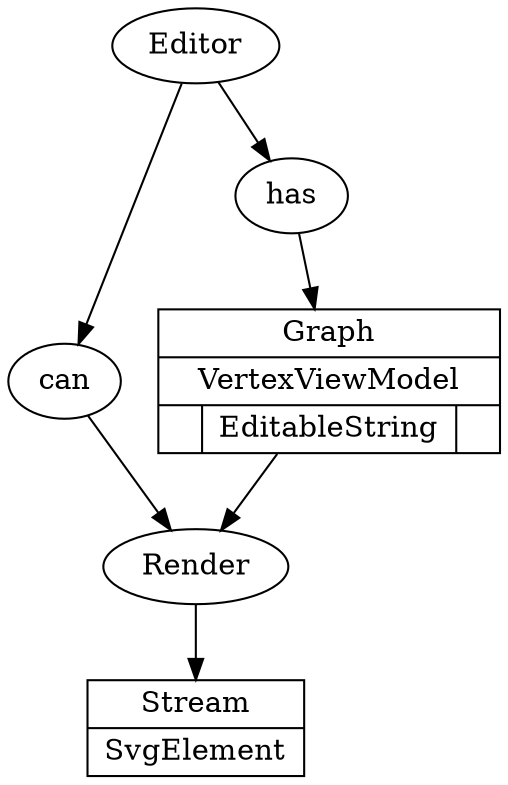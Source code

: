 digraph Editor {
    Editor;
    EditorCanRender [label = "can"];
    Render;
    StreamOfSvgElements [shape = record, label = "{ Stream | SvgElement }"];
    EditorHasGraph [label = "has"];
    EditableGraph [shape = record, label = "{ Graph | VertexViewModel | { | EditableString | } }"];

    Editor -> EditorCanRender -> Render -> StreamOfSvgElements;
    Editor -> EditorHasGraph -> EditableGraph -> Render;
}
